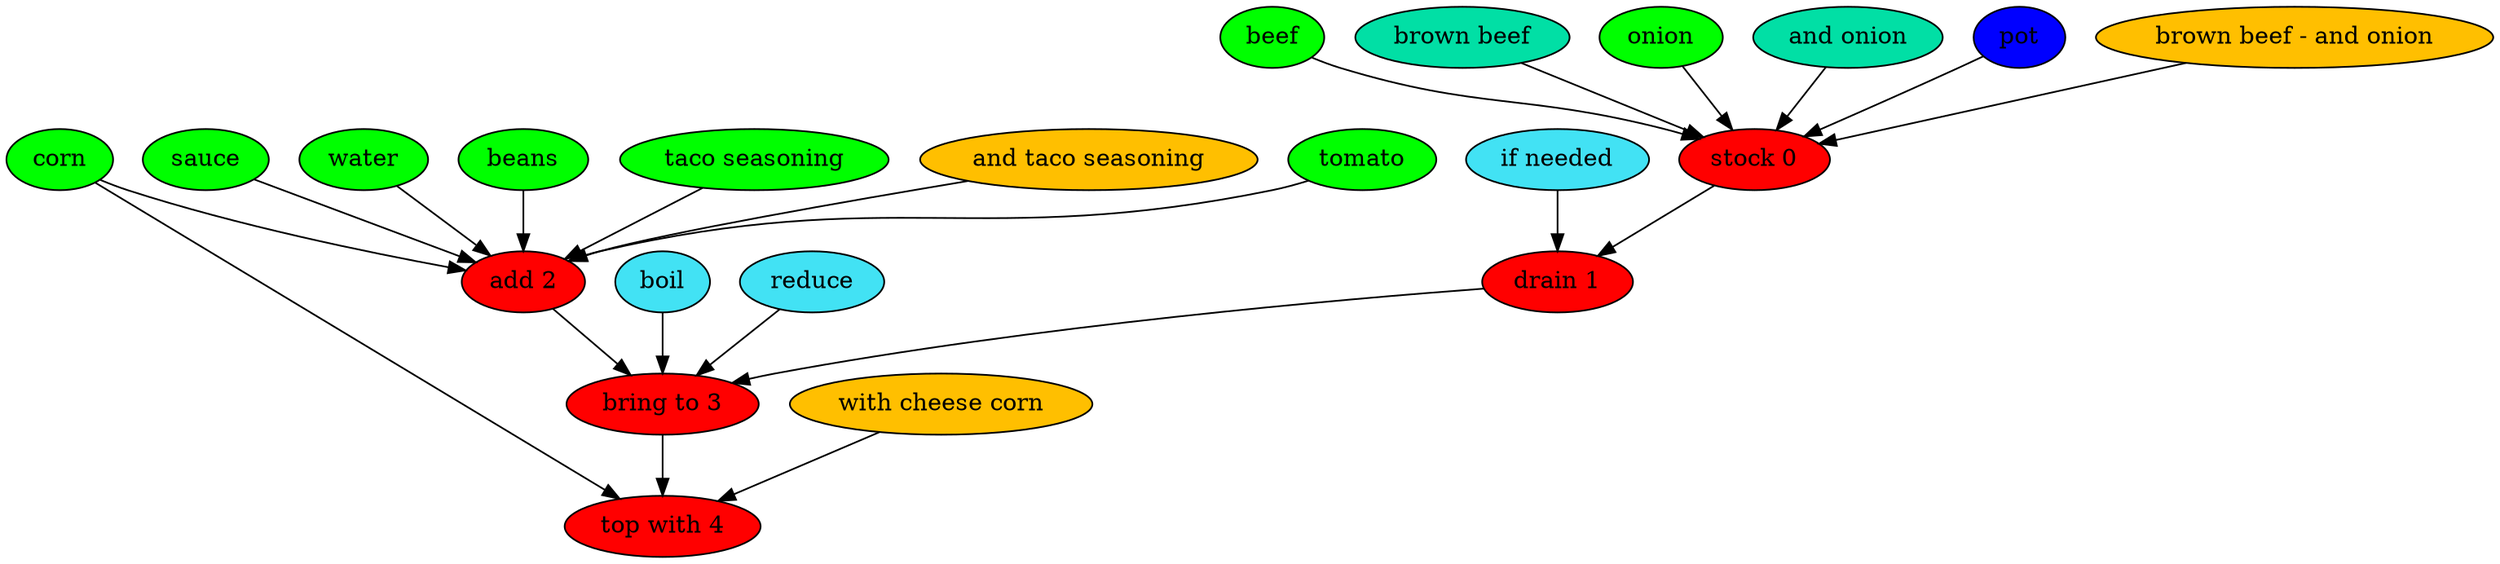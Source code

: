 digraph G {
"stock 0" [style=filled, fillcolor=red];
beef [style=filled, fillcolor=green];
beef -> "stock 0";
"brown beef" [style=filled, fillcolor="#01DFA5"];
"brown beef" -> "stock 0";
onion [style=filled, fillcolor=green];
onion -> "stock 0";
"and onion" [style=filled, fillcolor="#01DFA5"];
"and onion" -> "stock 0";
pot [style=filled, fillcolor="#0000ff"];
pot -> "stock 0";
"brown beef - and onion" [style=filled, fillcolor="#FFBF00"];
"brown beef - and onion" -> "stock 0";
"drain 1" [style=filled, fillcolor=red];
"if needed" [style=filled, fillcolor="#42e2f4"];
"if needed" -> "drain 1";
"add 2" [style=filled, fillcolor=red];
tomato [style=filled, fillcolor=green];
tomato -> "add 2";
sauce [style=filled, fillcolor=green];
sauce -> "add 2";
water [style=filled, fillcolor=green];
water -> "add 2";
beans [style=filled, fillcolor=green];
beans -> "add 2";
corn [style=filled, fillcolor=green];
corn -> "add 2";
"taco seasoning" [style=filled, fillcolor=green];
"taco seasoning" -> "add 2";
"and taco seasoning" [style=filled, fillcolor="#01DFA5"];
"and taco seasoning" -> "add 2";
"and taco seasoning" [style=filled, fillcolor="#FFBF00"];
"bring to 3" [style=filled, fillcolor=red];
boil [style=filled, fillcolor="#42e2f4"];
boil -> "bring to 3";
reduce [style=filled, fillcolor="#42e2f4"];
reduce -> "bring to 3";
"top with 4" [style=filled, fillcolor=red];
corn [style=filled, fillcolor=green];
corn -> "top with 4";
"with cheese corn" [style=filled, fillcolor="#01DFA5"];
"with cheese corn" -> "top with 4";
"with cheese corn" [style=filled, fillcolor="#FFBF00"];
"stock 0" -> "drain 1";
"drain 1" -> "bring to 3";
"add 2" -> "bring to 3";
"bring to 3" -> "top with 4";
}
